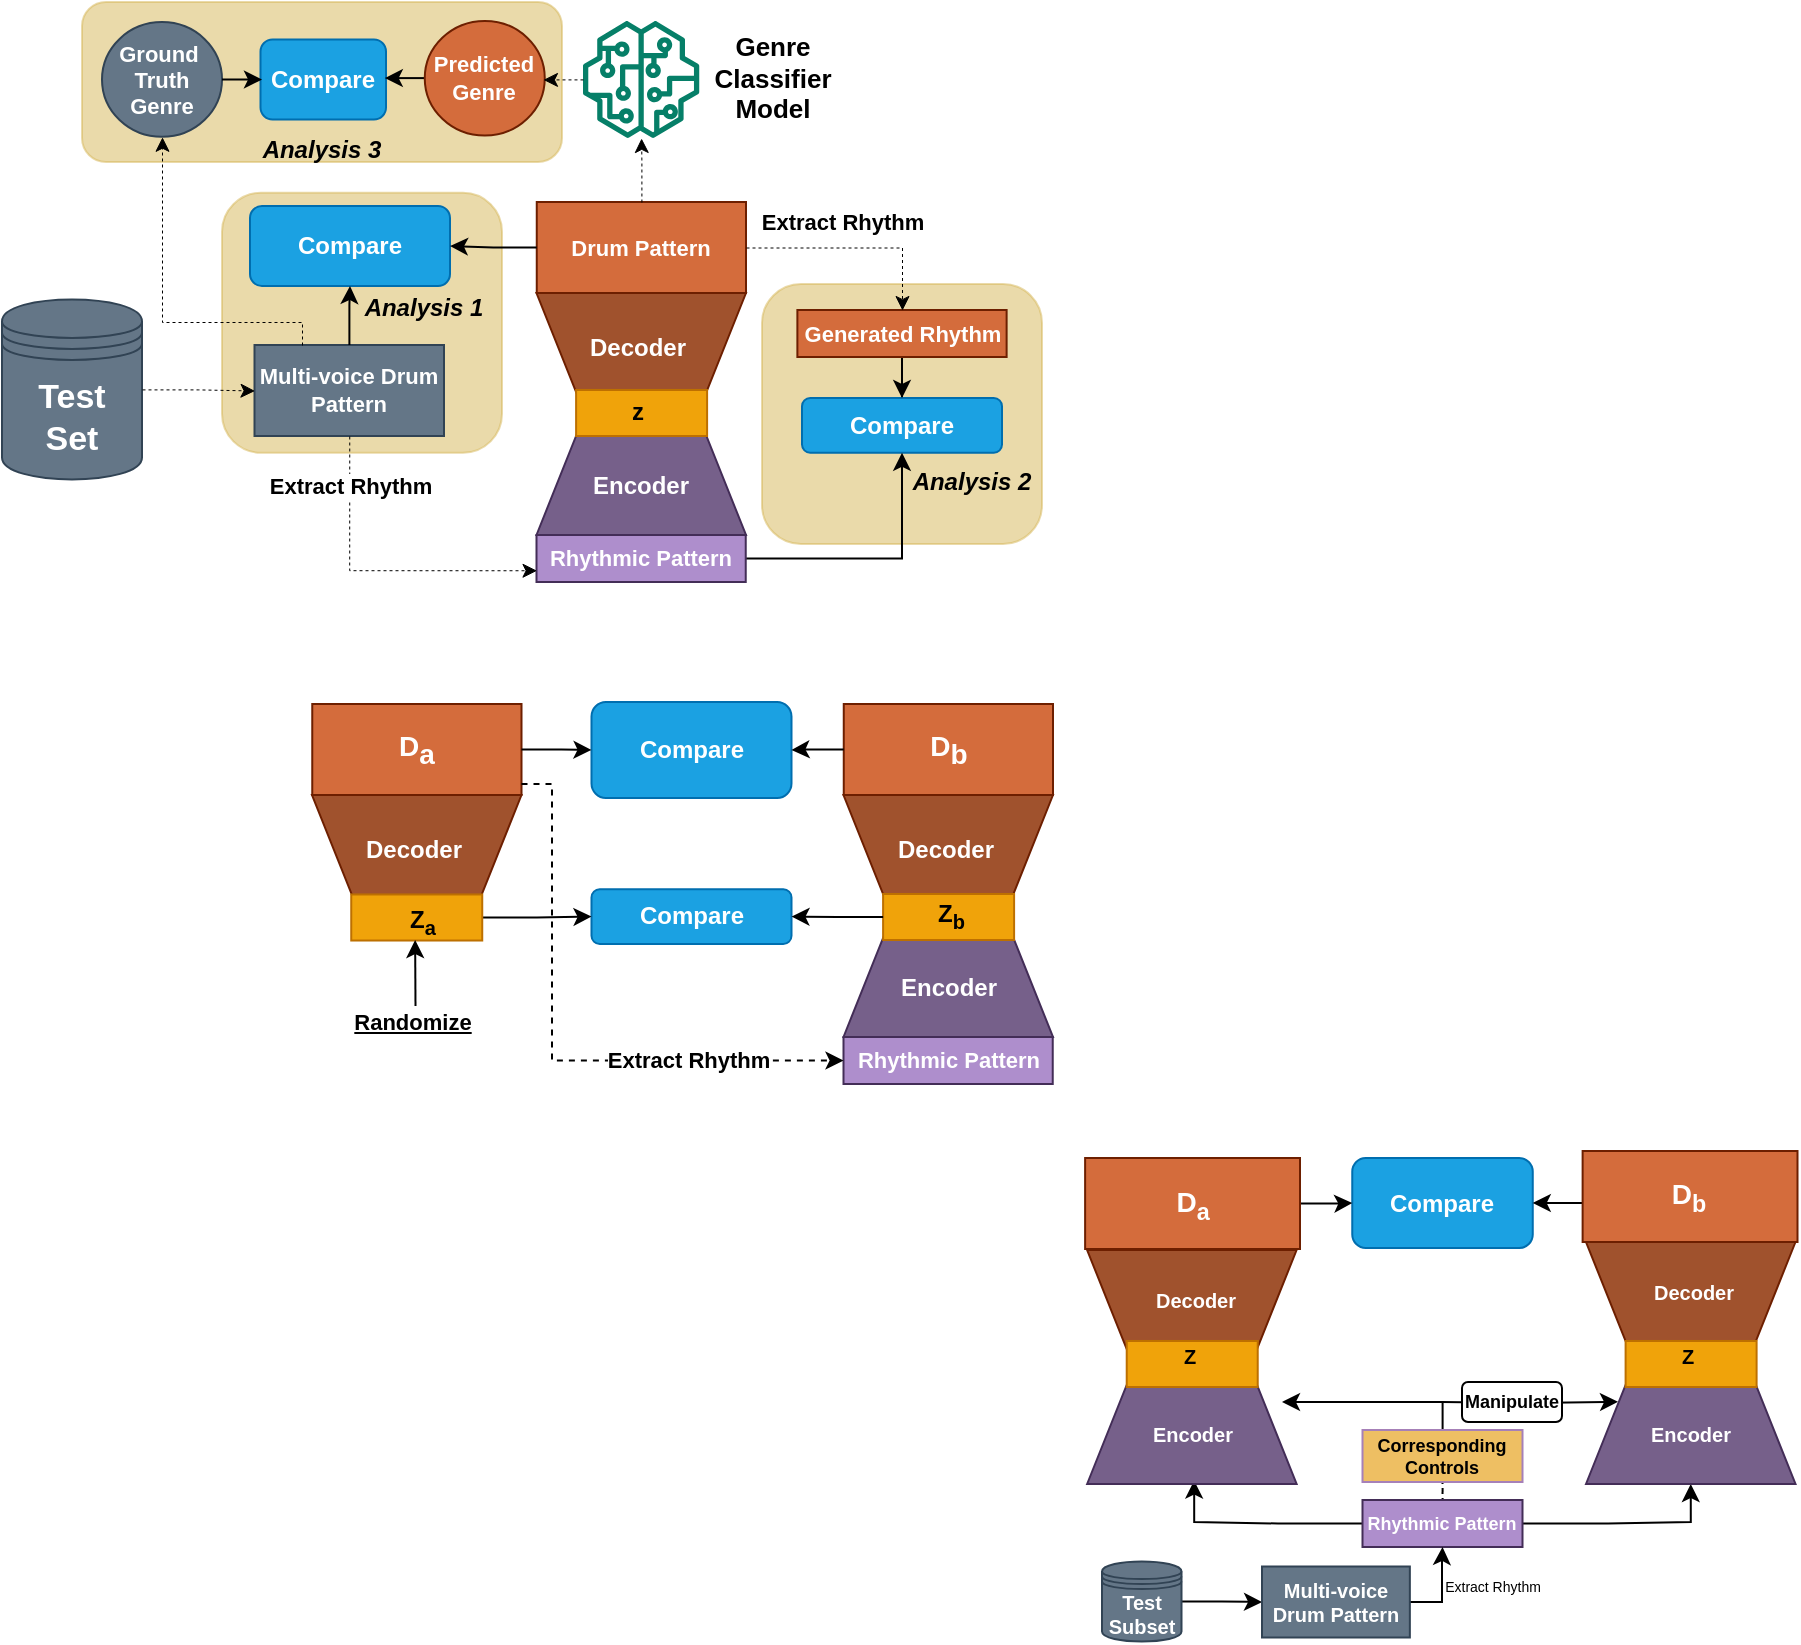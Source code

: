 <mxfile version="21.6.1" type="device">
  <diagram name="Page-1" id="zB9UREpVWNrtzUzA8oSV">
    <mxGraphModel dx="2045" dy="693" grid="1" gridSize="10" guides="1" tooltips="1" connect="1" arrows="1" fold="1" page="1" pageScale="1" pageWidth="850" pageHeight="1100" math="0" shadow="0">
      <root>
        <mxCell id="0" />
        <mxCell id="1" parent="0" />
        <mxCell id="BncB_QzJPJQLaCC8uEVZ-166" value="" style="group" parent="1" vertex="1" connectable="0">
          <mxGeometry x="55" y="550" width="370.5" height="191" as="geometry" />
        </mxCell>
        <mxCell id="BncB_QzJPJQLaCC8uEVZ-121" value="D&lt;sub style=&quot;font-size: 14px;&quot;&gt;a&lt;/sub&gt;" style="rounded=0;whiteSpace=wrap;html=1;fillColor=#D46C3C;fontStyle=1;fontSize=14;fontColor=#ffffff;strokeColor=#6D1F00;" parent="BncB_QzJPJQLaCC8uEVZ-166" vertex="1">
          <mxGeometry x="0.13" y="1" width="104.62" height="45.5" as="geometry" />
        </mxCell>
        <mxCell id="BncB_QzJPJQLaCC8uEVZ-144" value="D&lt;sub style=&quot;font-size: 14px;&quot;&gt;b&lt;/sub&gt;" style="rounded=0;whiteSpace=wrap;html=1;fillColor=#D46C3C;fontStyle=1;fontSize=14;fontColor=#ffffff;strokeColor=#6D1F00;" parent="BncB_QzJPJQLaCC8uEVZ-166" vertex="1">
          <mxGeometry x="265.88" y="1" width="104.62" height="45.5" as="geometry" />
        </mxCell>
        <mxCell id="BncB_QzJPJQLaCC8uEVZ-153" value="Rhythmic Pattern" style="rounded=0;whiteSpace=wrap;html=1;fillColor=#AE8ECC;fontStyle=1;fontSize=11;fontColor=#ffffff;strokeColor=#432D57;" parent="BncB_QzJPJQLaCC8uEVZ-166" vertex="1">
          <mxGeometry x="265.75" y="167.5" width="104.62" height="23.5" as="geometry" />
        </mxCell>
        <mxCell id="BncB_QzJPJQLaCC8uEVZ-158" style="edgeStyle=orthogonalEdgeStyle;rounded=0;orthogonalLoop=1;jettySize=auto;html=1;entryX=0;entryY=0.5;entryDx=0;entryDy=0;dashed=1;" parent="BncB_QzJPJQLaCC8uEVZ-166" source="BncB_QzJPJQLaCC8uEVZ-121" target="BncB_QzJPJQLaCC8uEVZ-153" edge="1">
          <mxGeometry relative="1" as="geometry">
            <Array as="points">
              <mxPoint x="120" y="41" />
              <mxPoint x="120" y="179" />
            </Array>
          </mxGeometry>
        </mxCell>
        <mxCell id="BncB_QzJPJQLaCC8uEVZ-172" value="Extract Rhythm" style="edgeLabel;html=1;align=center;verticalAlign=middle;resizable=0;points=[];fontStyle=1" parent="BncB_QzJPJQLaCC8uEVZ-158" vertex="1" connectable="0">
          <mxGeometry x="0.556" y="1" relative="1" as="geometry">
            <mxPoint x="-12" as="offset" />
          </mxGeometry>
        </mxCell>
        <mxCell id="BncB_QzJPJQLaCC8uEVZ-154" value="Compare" style="rounded=1;whiteSpace=wrap;html=1;fontStyle=1;fillColor=#1ba1e2;fontColor=#ffffff;strokeColor=#006EAF;" parent="BncB_QzJPJQLaCC8uEVZ-166" vertex="1">
          <mxGeometry x="139.75" y="93.62" width="100" height="27.38" as="geometry" />
        </mxCell>
        <mxCell id="BncB_QzJPJQLaCC8uEVZ-127" value="" style="group" parent="BncB_QzJPJQLaCC8uEVZ-166" vertex="1" connectable="0">
          <mxGeometry y="46.5" width="104.75" height="50" as="geometry" />
        </mxCell>
        <mxCell id="BncB_QzJPJQLaCC8uEVZ-128" value="" style="shape=trapezoid;perimeter=trapezoidPerimeter;whiteSpace=wrap;html=1;fixedSize=1;rotation=-180;fillColor=#a0522d;fontColor=#ffffff;strokeColor=#6D1F00;" parent="BncB_QzJPJQLaCC8uEVZ-127" vertex="1">
          <mxGeometry width="104.75" height="50" as="geometry" />
        </mxCell>
        <mxCell id="BncB_QzJPJQLaCC8uEVZ-129" value="&lt;span style=&quot;color: rgb(255, 255, 255); font-family: Helvetica; font-size: 12px; font-style: normal; font-variant-ligatures: normal; font-variant-caps: normal; letter-spacing: normal; orphans: 2; text-align: center; text-indent: 0px; text-transform: none; widows: 2; word-spacing: 0px; -webkit-text-stroke-width: 0px; background-color: rgb(160, 82, 45); text-decoration-thickness: initial; text-decoration-style: initial; text-decoration-color: initial; float: none; display: inline !important;&quot;&gt;Decoder&lt;/span&gt;" style="text;whiteSpace=wrap;html=1;fontStyle=1" parent="BncB_QzJPJQLaCC8uEVZ-127" vertex="1">
          <mxGeometry x="25.022" y="13.25" width="57.555" height="23.5" as="geometry" />
        </mxCell>
        <mxCell id="BncB_QzJPJQLaCC8uEVZ-160" style="edgeStyle=orthogonalEdgeStyle;rounded=0;orthogonalLoop=1;jettySize=auto;html=1;entryX=0;entryY=0.5;entryDx=0;entryDy=0;" parent="BncB_QzJPJQLaCC8uEVZ-166" source="BncB_QzJPJQLaCC8uEVZ-155" target="BncB_QzJPJQLaCC8uEVZ-154" edge="1">
          <mxGeometry relative="1" as="geometry" />
        </mxCell>
        <mxCell id="BncB_QzJPJQLaCC8uEVZ-155" value="" style="rounded=0;whiteSpace=wrap;html=1;fillColor=#f0a30a;fontColor=#000000;strokeColor=#BD7000;rotation=-90;" parent="BncB_QzJPJQLaCC8uEVZ-166" vertex="1">
          <mxGeometry x="40.86" y="75" width="23.02" height="65.5" as="geometry" />
        </mxCell>
        <mxCell id="BncB_QzJPJQLaCC8uEVZ-156" value="&lt;span style=&quot;color: rgb(0, 0, 0); font-family: Helvetica; font-size: 12px; font-style: normal; font-variant-ligatures: normal; font-variant-caps: normal; letter-spacing: normal; orphans: 2; text-align: center; text-indent: 0px; text-transform: none; widows: 2; word-spacing: 0px; -webkit-text-stroke-width: 0px; background-color: rgb(240, 163, 10); text-decoration-thickness: initial; text-decoration-style: initial; text-decoration-color: initial; float: none; display: inline !important;&quot;&gt;Z&lt;sub&gt;a&lt;/sub&gt;&lt;/span&gt;" style="text;whiteSpace=wrap;html=1;fontStyle=1" parent="BncB_QzJPJQLaCC8uEVZ-166" vertex="1">
          <mxGeometry x="46.684" y="94.5" width="11.511" height="23.5" as="geometry" />
        </mxCell>
        <mxCell id="BncB_QzJPJQLaCC8uEVZ-157" value="Randomize" style="edgeLabel;html=1;align=center;verticalAlign=middle;resizable=0;points=[];fontStyle=5" parent="BncB_QzJPJQLaCC8uEVZ-166" vertex="1" connectable="0">
          <mxGeometry x="58.197" y="156.003" as="geometry">
            <mxPoint x="-8" y="4" as="offset" />
          </mxGeometry>
        </mxCell>
        <mxCell id="BncB_QzJPJQLaCC8uEVZ-146" value="" style="group" parent="BncB_QzJPJQLaCC8uEVZ-166" vertex="1" connectable="0">
          <mxGeometry x="265.75" y="46.5" width="104.75" height="50" as="geometry" />
        </mxCell>
        <mxCell id="BncB_QzJPJQLaCC8uEVZ-147" value="" style="shape=trapezoid;perimeter=trapezoidPerimeter;whiteSpace=wrap;html=1;fixedSize=1;rotation=-180;fillColor=#a0522d;fontColor=#ffffff;strokeColor=#6D1F00;" parent="BncB_QzJPJQLaCC8uEVZ-146" vertex="1">
          <mxGeometry width="104.75" height="50" as="geometry" />
        </mxCell>
        <mxCell id="BncB_QzJPJQLaCC8uEVZ-148" value="&lt;span style=&quot;color: rgb(255, 255, 255); font-family: Helvetica; font-size: 12px; font-style: normal; font-variant-ligatures: normal; font-variant-caps: normal; letter-spacing: normal; orphans: 2; text-align: center; text-indent: 0px; text-transform: none; widows: 2; word-spacing: 0px; -webkit-text-stroke-width: 0px; background-color: rgb(160, 82, 45); text-decoration-thickness: initial; text-decoration-style: initial; text-decoration-color: initial; float: none; display: inline !important;&quot;&gt;Decoder&lt;/span&gt;" style="text;whiteSpace=wrap;html=1;fontStyle=1" parent="BncB_QzJPJQLaCC8uEVZ-146" vertex="1">
          <mxGeometry x="25.022" y="13.25" width="57.555" height="23.5" as="geometry" />
        </mxCell>
        <mxCell id="BncB_QzJPJQLaCC8uEVZ-149" value="" style="group" parent="BncB_QzJPJQLaCC8uEVZ-166" vertex="1" connectable="0">
          <mxGeometry x="265.75" y="91.5" width="104.75" height="76" as="geometry" />
        </mxCell>
        <mxCell id="BncB_QzJPJQLaCC8uEVZ-150" value="Encoder" style="shape=trapezoid;perimeter=trapezoidPerimeter;whiteSpace=wrap;html=1;fixedSize=1;rotation=0;fillColor=#76608a;fontColor=#ffffff;strokeColor=#432D57;fontStyle=1" parent="BncB_QzJPJQLaCC8uEVZ-149" vertex="1">
          <mxGeometry y="26" width="104.75" height="50" as="geometry" />
        </mxCell>
        <mxCell id="BncB_QzJPJQLaCC8uEVZ-151" value="" style="rounded=0;whiteSpace=wrap;html=1;fillColor=#f0a30a;fontColor=#000000;strokeColor=#BD7000;rotation=-90;" parent="BncB_QzJPJQLaCC8uEVZ-149" vertex="1">
          <mxGeometry x="41.04" y="-16.75" width="23.02" height="65.5" as="geometry" />
        </mxCell>
        <mxCell id="BncB_QzJPJQLaCC8uEVZ-152" value="&lt;span style=&quot;color: rgb(0, 0, 0); font-family: Helvetica; font-size: 12px; font-style: normal; font-variant-ligatures: normal; font-variant-caps: normal; letter-spacing: normal; orphans: 2; text-align: center; text-indent: 0px; text-transform: none; widows: 2; word-spacing: 0px; -webkit-text-stroke-width: 0px; background-color: rgb(240, 163, 10); text-decoration-thickness: initial; text-decoration-style: initial; text-decoration-color: initial; float: none; display: inline !important;&quot;&gt;Z&lt;span style=&quot;&quot;&gt;&lt;sub&gt;b&lt;/sub&gt;&lt;/span&gt;&lt;/span&gt;" style="text;whiteSpace=wrap;html=1;fontStyle=1" parent="BncB_QzJPJQLaCC8uEVZ-149" vertex="1">
          <mxGeometry x="45.044" width="11.511" height="23.5" as="geometry" />
        </mxCell>
        <mxCell id="BncB_QzJPJQLaCC8uEVZ-161" style="edgeStyle=orthogonalEdgeStyle;rounded=0;orthogonalLoop=1;jettySize=auto;html=1;entryX=1;entryY=0.5;entryDx=0;entryDy=0;" parent="BncB_QzJPJQLaCC8uEVZ-166" source="BncB_QzJPJQLaCC8uEVZ-151" target="BncB_QzJPJQLaCC8uEVZ-154" edge="1">
          <mxGeometry relative="1" as="geometry" />
        </mxCell>
        <mxCell id="BncB_QzJPJQLaCC8uEVZ-162" value="Compare" style="rounded=1;whiteSpace=wrap;html=1;fontStyle=1;fillColor=#1ba1e2;fontColor=#ffffff;strokeColor=#006EAF;" parent="BncB_QzJPJQLaCC8uEVZ-166" vertex="1">
          <mxGeometry x="139.75" width="100" height="48" as="geometry" />
        </mxCell>
        <mxCell id="BncB_QzJPJQLaCC8uEVZ-163" style="edgeStyle=orthogonalEdgeStyle;rounded=0;orthogonalLoop=1;jettySize=auto;html=1;entryX=0;entryY=0.5;entryDx=0;entryDy=0;" parent="BncB_QzJPJQLaCC8uEVZ-166" source="BncB_QzJPJQLaCC8uEVZ-121" target="BncB_QzJPJQLaCC8uEVZ-162" edge="1">
          <mxGeometry relative="1" as="geometry" />
        </mxCell>
        <mxCell id="BncB_QzJPJQLaCC8uEVZ-165" value="" style="endArrow=classic;html=1;rounded=0;entryX=0.25;entryY=1;entryDx=0;entryDy=0;" parent="BncB_QzJPJQLaCC8uEVZ-166" edge="1">
          <mxGeometry width="50" height="50" relative="1" as="geometry">
            <mxPoint x="51.75" y="152" as="sourcePoint" />
            <mxPoint x="51.562" y="119" as="targetPoint" />
          </mxGeometry>
        </mxCell>
        <mxCell id="BncB_QzJPJQLaCC8uEVZ-164" style="edgeStyle=orthogonalEdgeStyle;rounded=0;orthogonalLoop=1;jettySize=auto;html=1;entryX=1;entryY=0.5;entryDx=0;entryDy=0;" parent="BncB_QzJPJQLaCC8uEVZ-166" source="BncB_QzJPJQLaCC8uEVZ-144" target="BncB_QzJPJQLaCC8uEVZ-162" edge="1">
          <mxGeometry relative="1" as="geometry" />
        </mxCell>
        <mxCell id="BncB_QzJPJQLaCC8uEVZ-234" style="edgeStyle=orthogonalEdgeStyle;rounded=0;orthogonalLoop=1;jettySize=auto;html=1;entryX=0.5;entryY=1;entryDx=0;entryDy=0;" parent="1" source="BncB_QzJPJQLaCC8uEVZ-232" target="BncB_QzJPJQLaCC8uEVZ-291" edge="1">
          <mxGeometry relative="1" as="geometry">
            <mxPoint x="744.55" y="945.5" as="targetPoint" />
            <Array as="points">
              <mxPoint x="703" y="961" />
              <mxPoint x="744" y="960" />
            </Array>
          </mxGeometry>
        </mxCell>
        <mxCell id="BncB_QzJPJQLaCC8uEVZ-235" style="edgeStyle=orthogonalEdgeStyle;rounded=0;orthogonalLoop=1;jettySize=auto;html=1;entryX=0.511;entryY=0.966;entryDx=0;entryDy=0;entryPerimeter=0;" parent="1" source="BncB_QzJPJQLaCC8uEVZ-232" target="BncB_QzJPJQLaCC8uEVZ-300" edge="1">
          <mxGeometry relative="1" as="geometry">
            <mxPoint x="495" y="945.5" as="targetPoint" />
            <Array as="points">
              <mxPoint x="538" y="961" />
              <mxPoint x="496" y="960" />
            </Array>
          </mxGeometry>
        </mxCell>
        <mxCell id="BncB_QzJPJQLaCC8uEVZ-272" style="edgeStyle=orthogonalEdgeStyle;rounded=0;orthogonalLoop=1;jettySize=auto;html=1;entryX=0.5;entryY=1;entryDx=0;entryDy=0;dashed=1;dashPattern=1 4;endArrow=none;endFill=0;" parent="1" source="BncB_QzJPJQLaCC8uEVZ-232" target="BncB_QzJPJQLaCC8uEVZ-233" edge="1">
          <mxGeometry relative="1" as="geometry" />
        </mxCell>
        <mxCell id="BncB_QzJPJQLaCC8uEVZ-232" value="Rhythmic Pattern" style="rounded=0;whiteSpace=wrap;html=1;fillColor=#AE8ECC;fontStyle=1;fontSize=9;fontColor=#ffffff;strokeColor=#432D57;" parent="1" vertex="1">
          <mxGeometry x="580.25" y="949" width="80" height="23.5" as="geometry" />
        </mxCell>
        <mxCell id="BncB_QzJPJQLaCC8uEVZ-238" style="edgeStyle=orthogonalEdgeStyle;rounded=0;orthogonalLoop=1;jettySize=auto;html=1;" parent="1" source="BncB_QzJPJQLaCC8uEVZ-233" edge="1">
          <mxGeometry relative="1" as="geometry">
            <mxPoint x="540" y="900" as="targetPoint" />
            <Array as="points">
              <mxPoint x="620" y="900" />
            </Array>
          </mxGeometry>
        </mxCell>
        <mxCell id="BncB_QzJPJQLaCC8uEVZ-233" value="Corresponding&lt;br style=&quot;font-size: 9px;&quot;&gt;Controls" style="rounded=0;whiteSpace=wrap;html=1;fillColor=#eebf63;fontStyle=1;fontSize=9;strokeColor=#A680B8;fontColor=#000000;" parent="1" vertex="1">
          <mxGeometry x="580.25" y="914" width="80" height="26" as="geometry" />
        </mxCell>
        <mxCell id="BncB_QzJPJQLaCC8uEVZ-243" style="edgeStyle=orthogonalEdgeStyle;rounded=0;orthogonalLoop=1;jettySize=auto;html=1;entryX=0;entryY=0.75;entryDx=0;entryDy=0;" parent="1" edge="1">
          <mxGeometry relative="1" as="geometry">
            <mxPoint x="620" y="900" as="sourcePoint" />
            <mxPoint x="708" y="899.875" as="targetPoint" />
          </mxGeometry>
        </mxCell>
        <mxCell id="BncB_QzJPJQLaCC8uEVZ-241" value="&lt;b style=&quot;font-size: 9px;&quot;&gt;&lt;font style=&quot;font-size: 9px;&quot;&gt;Manipulate&lt;/font&gt;&lt;/b&gt;" style="rounded=1;whiteSpace=wrap;html=1;fontSize=9;" parent="1" vertex="1">
          <mxGeometry x="630" y="890" width="50" height="20" as="geometry" />
        </mxCell>
        <mxCell id="BncB_QzJPJQLaCC8uEVZ-246" value="Compare" style="rounded=1;whiteSpace=wrap;html=1;fontStyle=1;fillColor=#1ba1e2;fontColor=#ffffff;strokeColor=#006EAF;" parent="1" vertex="1">
          <mxGeometry x="575.13" y="778" width="90.25" height="45" as="geometry" />
        </mxCell>
        <mxCell id="BncB_QzJPJQLaCC8uEVZ-252" style="edgeStyle=orthogonalEdgeStyle;rounded=0;orthogonalLoop=1;jettySize=auto;html=1;entryX=0;entryY=0.5;entryDx=0;entryDy=0;" parent="1" source="BncB_QzJPJQLaCC8uEVZ-250" target="BncB_QzJPJQLaCC8uEVZ-251" edge="1">
          <mxGeometry relative="1" as="geometry" />
        </mxCell>
        <mxCell id="BncB_QzJPJQLaCC8uEVZ-250" value="Test Subset" style="shape=datastore;whiteSpace=wrap;html=1;fillColor=#647687;fontColor=#ffffff;strokeColor=#314354;fontStyle=1;fontSize=10;" parent="1" vertex="1">
          <mxGeometry x="450" y="979.75" width="39.75" height="40" as="geometry" />
        </mxCell>
        <mxCell id="BncB_QzJPJQLaCC8uEVZ-270" style="edgeStyle=orthogonalEdgeStyle;rounded=0;orthogonalLoop=1;jettySize=auto;html=1;entryX=0.5;entryY=1;entryDx=0;entryDy=0;" parent="1" source="BncB_QzJPJQLaCC8uEVZ-251" target="BncB_QzJPJQLaCC8uEVZ-232" edge="1">
          <mxGeometry relative="1" as="geometry">
            <Array as="points">
              <mxPoint x="620" y="1000" />
              <mxPoint x="620" y="980" />
              <mxPoint x="620" y="980" />
            </Array>
          </mxGeometry>
        </mxCell>
        <mxCell id="BncB_QzJPJQLaCC8uEVZ-271" value="Extract Rhythm" style="edgeLabel;html=1;align=center;verticalAlign=middle;resizable=0;points=[];fontSize=7;" parent="BncB_QzJPJQLaCC8uEVZ-270" vertex="1" connectable="0">
          <mxGeometry x="0.337" y="-1" relative="1" as="geometry">
            <mxPoint x="24" y="6" as="offset" />
          </mxGeometry>
        </mxCell>
        <mxCell id="BncB_QzJPJQLaCC8uEVZ-251" value="Multi-voice Drum Pattern" style="rounded=0;whiteSpace=wrap;html=1;fillColor=#647687;fontStyle=1;fontSize=10;fontColor=#ffffff;strokeColor=#314354;" parent="1" vertex="1">
          <mxGeometry x="530" y="982.25" width="73.93" height="35.5" as="geometry" />
        </mxCell>
        <mxCell id="BncB_QzJPJQLaCC8uEVZ-309" style="edgeStyle=orthogonalEdgeStyle;rounded=0;orthogonalLoop=1;jettySize=auto;html=1;entryX=0;entryY=0.5;entryDx=0;entryDy=0;" parent="1" source="BncB_QzJPJQLaCC8uEVZ-227" target="BncB_QzJPJQLaCC8uEVZ-246" edge="1">
          <mxGeometry relative="1" as="geometry" />
        </mxCell>
        <mxCell id="BncB_QzJPJQLaCC8uEVZ-227" value="&lt;font style=&quot;font-size: 14px;&quot;&gt;D&lt;sub&gt;a&lt;/sub&gt;&lt;/font&gt;" style="rounded=0;whiteSpace=wrap;html=1;fillColor=#D46C3C;fontStyle=1;fontSize=11;fontColor=#ffffff;strokeColor=#6D1F00;" parent="1" vertex="1">
          <mxGeometry x="441.56" y="778" width="107.44" height="45.5" as="geometry" />
        </mxCell>
        <mxCell id="BncB_QzJPJQLaCC8uEVZ-263" value="&lt;div style=&quot;text-align: center;&quot;&gt;&lt;font size=&quot;1&quot; color=&quot;#ffffff&quot; style=&quot;&quot;&gt;&lt;b style=&quot;font-size: 12px;&quot;&gt;Model&lt;/b&gt;&lt;/font&gt;&lt;/div&gt;" style="text;whiteSpace=wrap;html=1;labelBackgroundColor=none;fontSize=14;" parent="1" vertex="1">
          <mxGeometry x="471.504" y="888.5" width="52.506" height="40" as="geometry" />
        </mxCell>
        <mxCell id="BncB_QzJPJQLaCC8uEVZ-310" style="edgeStyle=orthogonalEdgeStyle;rounded=0;orthogonalLoop=1;jettySize=auto;html=1;entryX=1;entryY=0.5;entryDx=0;entryDy=0;" parent="1" source="BncB_QzJPJQLaCC8uEVZ-305" target="BncB_QzJPJQLaCC8uEVZ-246" edge="1">
          <mxGeometry relative="1" as="geometry">
            <Array as="points">
              <mxPoint x="670" y="800" />
            </Array>
          </mxGeometry>
        </mxCell>
        <mxCell id="BncB_QzJPJQLaCC8uEVZ-305" value="&lt;font style=&quot;font-size: 14px;&quot;&gt;D&lt;sub style=&quot;border-color: var(--border-color);&quot;&gt;b&lt;/sub&gt;&lt;/font&gt;" style="rounded=0;whiteSpace=wrap;html=1;fillColor=#D46C3C;fontStyle=1;fontSize=11;fontColor=#ffffff;strokeColor=#6D1F00;" parent="1" vertex="1">
          <mxGeometry x="690.31" y="774.5" width="107.44" height="45.5" as="geometry" />
        </mxCell>
        <mxCell id="BncB_QzJPJQLaCC8uEVZ-288" value="" style="shape=trapezoid;perimeter=trapezoidPerimeter;whiteSpace=wrap;html=1;fixedSize=1;rotation=-180;fillColor=#a0522d;fontColor=#ffffff;strokeColor=#6D1F00;" parent="1" vertex="1">
          <mxGeometry x="692" y="820" width="104.75" height="50" as="geometry" />
        </mxCell>
        <mxCell id="BncB_QzJPJQLaCC8uEVZ-289" value="&lt;span style=&quot;color: rgb(255, 255, 255); font-family: Helvetica; font-size: 10px; font-style: normal; font-variant-ligatures: normal; font-variant-caps: normal; letter-spacing: normal; orphans: 2; text-indent: 0px; text-transform: none; widows: 2; word-spacing: 0px; -webkit-text-stroke-width: 0px; background-color: rgb(160, 82, 45); text-decoration-thickness: initial; text-decoration-style: initial; text-decoration-color: initial; float: none; display: inline !important;&quot;&gt;Decoder&lt;/span&gt;" style="text;whiteSpace=wrap;html=1;fontStyle=1;fontSize=10;align=center;" parent="1" vertex="1">
          <mxGeometry x="717.022" y="833.25" width="57.555" height="23.5" as="geometry" />
        </mxCell>
        <mxCell id="BncB_QzJPJQLaCC8uEVZ-291" value="Encoder" style="shape=trapezoid;perimeter=trapezoidPerimeter;whiteSpace=wrap;html=1;fixedSize=1;rotation=0;fillColor=#76608a;fontColor=#ffffff;strokeColor=#432D57;fontStyle=1;fontSize=10;align=center;" parent="1" vertex="1">
          <mxGeometry x="692" y="891" width="104.75" height="50" as="geometry" />
        </mxCell>
        <mxCell id="BncB_QzJPJQLaCC8uEVZ-292" value="" style="rounded=0;whiteSpace=wrap;html=1;fillColor=#f0a30a;fontColor=#000000;strokeColor=#BD7000;rotation=-90;fontSize=10;align=center;" parent="1" vertex="1">
          <mxGeometry x="733.04" y="848.25" width="23.02" height="65.5" as="geometry" />
        </mxCell>
        <mxCell id="BncB_QzJPJQLaCC8uEVZ-293" value="&lt;div style=&quot;font-size: 10px;&quot;&gt;&lt;span style=&quot;background-color: rgb(240, 163, 10); font-size: 10px;&quot;&gt;Z&lt;/span&gt;&lt;/div&gt;" style="text;whiteSpace=wrap;html=1;fontStyle=1;fontSize=10;align=center;" parent="1" vertex="1">
          <mxGeometry x="737.044" y="865" width="11.511" height="23.5" as="geometry" />
        </mxCell>
        <mxCell id="BncB_QzJPJQLaCC8uEVZ-297" value="" style="shape=trapezoid;perimeter=trapezoidPerimeter;whiteSpace=wrap;html=1;fixedSize=1;rotation=-180;fillColor=#a0522d;fontColor=#ffffff;strokeColor=#6D1F00;" parent="1" vertex="1">
          <mxGeometry x="442.56" y="824" width="104.75" height="50" as="geometry" />
        </mxCell>
        <mxCell id="BncB_QzJPJQLaCC8uEVZ-298" value="&lt;span style=&quot;color: rgb(255, 255, 255); font-family: Helvetica; font-size: 10px; font-style: normal; font-variant-ligatures: normal; font-variant-caps: normal; letter-spacing: normal; orphans: 2; text-indent: 0px; text-transform: none; widows: 2; word-spacing: 0px; -webkit-text-stroke-width: 0px; background-color: rgb(160, 82, 45); text-decoration-thickness: initial; text-decoration-style: initial; text-decoration-color: initial; float: none; display: inline !important;&quot;&gt;Decoder&lt;/span&gt;" style="text;whiteSpace=wrap;html=1;fontStyle=1;fontSize=10;align=center;" parent="1" vertex="1">
          <mxGeometry x="467.582" y="837.25" width="57.555" height="23.5" as="geometry" />
        </mxCell>
        <mxCell id="BncB_QzJPJQLaCC8uEVZ-300" value="Encoder" style="shape=trapezoid;perimeter=trapezoidPerimeter;whiteSpace=wrap;html=1;fixedSize=1;rotation=0;fillColor=#76608a;fontColor=#ffffff;strokeColor=#432D57;fontStyle=1;fontSize=10;align=center;" parent="1" vertex="1">
          <mxGeometry x="442.56" y="891" width="104.75" height="50" as="geometry" />
        </mxCell>
        <mxCell id="BncB_QzJPJQLaCC8uEVZ-301" value="" style="rounded=0;whiteSpace=wrap;html=1;fillColor=#f0a30a;fontColor=#000000;strokeColor=#BD7000;rotation=-90;" parent="1" vertex="1">
          <mxGeometry x="483.6" y="848.25" width="23.02" height="65.5" as="geometry" />
        </mxCell>
        <mxCell id="BncB_QzJPJQLaCC8uEVZ-302" value="&lt;div style=&quot;font-size: 10px;&quot;&gt;&lt;span style=&quot;background-color: rgb(240, 163, 10); font-size: 10px;&quot;&gt;Z&lt;/span&gt;&lt;/div&gt;" style="text;whiteSpace=wrap;html=1;fontStyle=1;fontSize=10;align=center;" parent="1" vertex="1">
          <mxGeometry x="487.604" y="865" width="11.511" height="23.5" as="geometry" />
        </mxCell>
        <mxCell id="4qW4U4iWuRVh5vW-uya8-24" value="" style="group" vertex="1" connectable="0" parent="1">
          <mxGeometry x="-100" y="200" width="530" height="290" as="geometry" />
        </mxCell>
        <mxCell id="4qW4U4iWuRVh5vW-uya8-21" value="" style="rounded=1;whiteSpace=wrap;html=1;fillColor=#D6B656;strokeColor=#d6b656;opacity=50;" vertex="1" parent="4qW4U4iWuRVh5vW-uya8-24">
          <mxGeometry x="40" width="240" height="80" as="geometry" />
        </mxCell>
        <mxCell id="4qW4U4iWuRVh5vW-uya8-19" value="" style="rounded=1;whiteSpace=wrap;html=1;fillColor=#D6B656;strokeColor=#d6b656;opacity=50;" vertex="1" parent="4qW4U4iWuRVh5vW-uya8-24">
          <mxGeometry x="380" y="141" width="140" height="130" as="geometry" />
        </mxCell>
        <mxCell id="4qW4U4iWuRVh5vW-uya8-17" value="" style="rounded=1;whiteSpace=wrap;html=1;fillColor=#D6B656;strokeColor=#d6b656;opacity=50;" vertex="1" parent="4qW4U4iWuRVh5vW-uya8-24">
          <mxGeometry x="110" y="95.38" width="140" height="130" as="geometry" />
        </mxCell>
        <mxCell id="4qW4U4iWuRVh5vW-uya8-20" value="&lt;b&gt;Analysis 1&lt;/b&gt;" style="text;html=1;strokeColor=none;fillColor=none;align=center;verticalAlign=middle;whiteSpace=wrap;rounded=0;fontStyle=2" vertex="1" parent="4qW4U4iWuRVh5vW-uya8-24">
          <mxGeometry x="166" y="138" width="90" height="30" as="geometry" />
        </mxCell>
        <mxCell id="BncB_QzJPJQLaCC8uEVZ-277" value="Compare" style="rounded=1;whiteSpace=wrap;html=1;fontStyle=1;fillColor=#1ba1e2;fontColor=#ffffff;strokeColor=#006EAF;" parent="4qW4U4iWuRVh5vW-uya8-24" vertex="1">
          <mxGeometry x="400" y="198" width="100" height="27.38" as="geometry" />
        </mxCell>
        <mxCell id="BncB_QzJPJQLaCC8uEVZ-283" style="edgeStyle=orthogonalEdgeStyle;rounded=0;orthogonalLoop=1;jettySize=auto;html=1;entryX=0.5;entryY=0;entryDx=0;entryDy=0;" parent="4qW4U4iWuRVh5vW-uya8-24" source="BncB_QzJPJQLaCC8uEVZ-281" target="BncB_QzJPJQLaCC8uEVZ-277" edge="1">
          <mxGeometry relative="1" as="geometry" />
        </mxCell>
        <mxCell id="BncB_QzJPJQLaCC8uEVZ-281" value="Generated Rhythm" style="rounded=0;whiteSpace=wrap;html=1;fillColor=#D46C3C;fontStyle=1;fontSize=11;fontColor=#ffffff;strokeColor=#6D1F00;" parent="4qW4U4iWuRVh5vW-uya8-24" vertex="1">
          <mxGeometry x="397.69" y="154" width="104.62" height="23.5" as="geometry" />
        </mxCell>
        <mxCell id="BncB_QzJPJQLaCC8uEVZ-282" style="edgeStyle=orthogonalEdgeStyle;rounded=0;orthogonalLoop=1;jettySize=auto;html=1;entryX=0.5;entryY=1;entryDx=0;entryDy=0;" parent="4qW4U4iWuRVh5vW-uya8-24" source="BncB_QzJPJQLaCC8uEVZ-107" target="BncB_QzJPJQLaCC8uEVZ-277" edge="1">
          <mxGeometry relative="1" as="geometry" />
        </mxCell>
        <mxCell id="BncB_QzJPJQLaCC8uEVZ-4" value="&lt;font style=&quot;font-size: 17px;&quot;&gt;Test &lt;br&gt;Set&lt;/font&gt;" style="shape=datastore;whiteSpace=wrap;html=1;fillColor=#647687;fontColor=#ffffff;strokeColor=#314354;fontStyle=1" parent="4qW4U4iWuRVh5vW-uya8-24" vertex="1">
          <mxGeometry y="148.69" width="70" height="90" as="geometry" />
        </mxCell>
        <mxCell id="BncB_QzJPJQLaCC8uEVZ-92" value="Drum Pattern" style="rounded=0;whiteSpace=wrap;html=1;fillColor=#D46C3C;fontStyle=1;fontSize=11;fontColor=#ffffff;strokeColor=#6D1F00;" parent="4qW4U4iWuRVh5vW-uya8-24" vertex="1">
          <mxGeometry x="267.38" y="100" width="104.62" height="45.5" as="geometry" />
        </mxCell>
        <mxCell id="BncB_QzJPJQLaCC8uEVZ-279" style="edgeStyle=orthogonalEdgeStyle;rounded=0;orthogonalLoop=1;jettySize=auto;html=1;entryX=0.5;entryY=0;entryDx=0;entryDy=0;fontStyle=1;dashed=1;strokeWidth=0.5;" parent="4qW4U4iWuRVh5vW-uya8-24" source="BncB_QzJPJQLaCC8uEVZ-92" target="BncB_QzJPJQLaCC8uEVZ-281" edge="1">
          <mxGeometry relative="1" as="geometry">
            <mxPoint x="450" y="150" as="targetPoint" />
          </mxGeometry>
        </mxCell>
        <mxCell id="BncB_QzJPJQLaCC8uEVZ-280" value="Extract Rhythm" style="edgeLabel;html=1;align=center;verticalAlign=middle;resizable=0;points=[];fontStyle=1" parent="BncB_QzJPJQLaCC8uEVZ-279" vertex="1" connectable="0">
          <mxGeometry x="-0.121" relative="1" as="geometry">
            <mxPoint y="-13" as="offset" />
          </mxGeometry>
        </mxCell>
        <mxCell id="BncB_QzJPJQLaCC8uEVZ-104" value="Multi-voice Drum Pattern" style="rounded=0;whiteSpace=wrap;html=1;fillColor=#647687;fontStyle=1;fontSize=11;fontColor=#ffffff;strokeColor=#314354;" parent="4qW4U4iWuRVh5vW-uya8-24" vertex="1">
          <mxGeometry x="126.25" y="171.5" width="94.75" height="45.5" as="geometry" />
        </mxCell>
        <mxCell id="BncB_QzJPJQLaCC8uEVZ-109" value="" style="edgeStyle=orthogonalEdgeStyle;rounded=0;orthogonalLoop=1;jettySize=auto;html=1;dashed=1;strokeWidth=0.5;" parent="4qW4U4iWuRVh5vW-uya8-24" source="BncB_QzJPJQLaCC8uEVZ-4" target="BncB_QzJPJQLaCC8uEVZ-104" edge="1">
          <mxGeometry relative="1" as="geometry" />
        </mxCell>
        <mxCell id="BncB_QzJPJQLaCC8uEVZ-106" value="" style="group" parent="4qW4U4iWuRVh5vW-uya8-24" vertex="1" connectable="0">
          <mxGeometry x="267.25" y="145.5" width="104.75" height="121" as="geometry" />
        </mxCell>
        <mxCell id="BncB_QzJPJQLaCC8uEVZ-77" value="" style="group" parent="BncB_QzJPJQLaCC8uEVZ-106" vertex="1" connectable="0">
          <mxGeometry width="104.75" height="50" as="geometry" />
        </mxCell>
        <mxCell id="BncB_QzJPJQLaCC8uEVZ-73" value="" style="shape=trapezoid;perimeter=trapezoidPerimeter;whiteSpace=wrap;html=1;fixedSize=1;rotation=-180;fillColor=#a0522d;fontColor=#ffffff;strokeColor=#6D1F00;" parent="BncB_QzJPJQLaCC8uEVZ-77" vertex="1">
          <mxGeometry width="104.75" height="50" as="geometry" />
        </mxCell>
        <mxCell id="BncB_QzJPJQLaCC8uEVZ-75" value="&lt;span style=&quot;color: rgb(255, 255, 255); font-family: Helvetica; font-size: 12px; font-style: normal; font-variant-ligatures: normal; font-variant-caps: normal; letter-spacing: normal; orphans: 2; text-align: center; text-indent: 0px; text-transform: none; widows: 2; word-spacing: 0px; -webkit-text-stroke-width: 0px; background-color: rgb(160, 82, 45); text-decoration-thickness: initial; text-decoration-style: initial; text-decoration-color: initial; float: none; display: inline !important;&quot;&gt;Decoder&lt;/span&gt;" style="text;whiteSpace=wrap;html=1;fontStyle=1" parent="BncB_QzJPJQLaCC8uEVZ-77" vertex="1">
          <mxGeometry x="25.022" y="13.25" width="57.555" height="23.5" as="geometry" />
        </mxCell>
        <mxCell id="BncB_QzJPJQLaCC8uEVZ-105" value="" style="group" parent="BncB_QzJPJQLaCC8uEVZ-106" vertex="1" connectable="0">
          <mxGeometry y="45" width="104.75" height="76" as="geometry" />
        </mxCell>
        <mxCell id="BncB_QzJPJQLaCC8uEVZ-68" value="Encoder" style="shape=trapezoid;perimeter=trapezoidPerimeter;whiteSpace=wrap;html=1;fixedSize=1;rotation=0;fillColor=#76608a;fontColor=#ffffff;strokeColor=#432D57;fontStyle=1" parent="BncB_QzJPJQLaCC8uEVZ-105" vertex="1">
          <mxGeometry y="26" width="104.75" height="50" as="geometry" />
        </mxCell>
        <mxCell id="BncB_QzJPJQLaCC8uEVZ-71" value="" style="rounded=0;whiteSpace=wrap;html=1;fillColor=#f0a30a;fontColor=#000000;strokeColor=#BD7000;rotation=-90;" parent="BncB_QzJPJQLaCC8uEVZ-105" vertex="1">
          <mxGeometry x="41.04" y="-17.75" width="23.02" height="65.5" as="geometry" />
        </mxCell>
        <mxCell id="BncB_QzJPJQLaCC8uEVZ-76" value="&lt;span style=&quot;color: rgb(0, 0, 0); font-family: Helvetica; font-size: 12px; font-style: normal; font-variant-ligatures: normal; font-variant-caps: normal; letter-spacing: normal; orphans: 2; text-align: center; text-indent: 0px; text-transform: none; widows: 2; word-spacing: 0px; -webkit-text-stroke-width: 0px; background-color: rgb(240, 163, 10); text-decoration-thickness: initial; text-decoration-style: initial; text-decoration-color: initial; float: none; display: inline !important;&quot;&gt;z&lt;/span&gt;" style="text;whiteSpace=wrap;html=1;fontStyle=1" parent="BncB_QzJPJQLaCC8uEVZ-105" vertex="1">
          <mxGeometry x="46.044" width="11.511" height="23.5" as="geometry" />
        </mxCell>
        <mxCell id="BncB_QzJPJQLaCC8uEVZ-107" value="Rhythmic Pattern" style="rounded=0;whiteSpace=wrap;html=1;fillColor=#AE8ECC;fontStyle=1;fontSize=11;fontColor=#ffffff;strokeColor=#432D57;" parent="4qW4U4iWuRVh5vW-uya8-24" vertex="1">
          <mxGeometry x="267.25" y="266.5" width="104.62" height="23.5" as="geometry" />
        </mxCell>
        <mxCell id="BncB_QzJPJQLaCC8uEVZ-111" style="edgeStyle=orthogonalEdgeStyle;rounded=0;orthogonalLoop=1;jettySize=auto;html=1;entryX=0;entryY=0.75;entryDx=0;entryDy=0;exitX=0.5;exitY=1;exitDx=0;exitDy=0;dashed=1;strokeWidth=0.5;" parent="4qW4U4iWuRVh5vW-uya8-24" source="BncB_QzJPJQLaCC8uEVZ-104" target="BncB_QzJPJQLaCC8uEVZ-107" edge="1">
          <mxGeometry relative="1" as="geometry">
            <Array as="points">
              <mxPoint x="174" y="284" />
            </Array>
          </mxGeometry>
        </mxCell>
        <mxCell id="BncB_QzJPJQLaCC8uEVZ-112" value="Extract Rhythm" style="edgeLabel;html=1;align=center;verticalAlign=middle;resizable=0;points=[];fontStyle=1" parent="BncB_QzJPJQLaCC8uEVZ-111" vertex="1" connectable="0">
          <mxGeometry x="-0.687" relative="1" as="geometry">
            <mxPoint as="offset" />
          </mxGeometry>
        </mxCell>
        <mxCell id="BncB_QzJPJQLaCC8uEVZ-116" value="Compare" style="rounded=1;whiteSpace=wrap;html=1;fontStyle=1;fillColor=#1ba1e2;fontColor=#ffffff;strokeColor=#006EAF;" parent="4qW4U4iWuRVh5vW-uya8-24" vertex="1">
          <mxGeometry x="124" y="102" width="100" height="40" as="geometry" />
        </mxCell>
        <mxCell id="BncB_QzJPJQLaCC8uEVZ-113" style="edgeStyle=orthogonalEdgeStyle;rounded=0;orthogonalLoop=1;jettySize=auto;html=1;entryX=1;entryY=0.5;entryDx=0;entryDy=0;" parent="4qW4U4iWuRVh5vW-uya8-24" source="BncB_QzJPJQLaCC8uEVZ-92" target="BncB_QzJPJQLaCC8uEVZ-116" edge="1">
          <mxGeometry relative="1" as="geometry">
            <mxPoint x="182" y="123" as="targetPoint" />
          </mxGeometry>
        </mxCell>
        <mxCell id="BncB_QzJPJQLaCC8uEVZ-117" style="edgeStyle=orthogonalEdgeStyle;rounded=0;orthogonalLoop=1;jettySize=auto;html=1;entryX=0.5;entryY=1;entryDx=0;entryDy=0;" parent="4qW4U4iWuRVh5vW-uya8-24" source="BncB_QzJPJQLaCC8uEVZ-104" target="BncB_QzJPJQLaCC8uEVZ-116" edge="1">
          <mxGeometry relative="1" as="geometry" />
        </mxCell>
        <mxCell id="4qW4U4iWuRVh5vW-uya8-3" value="" style="sketch=0;outlineConnect=0;fontColor=#232F3E;gradientColor=none;fillColor=#067F68;strokeColor=none;dashed=0;verticalLabelPosition=bottom;verticalAlign=top;align=center;html=1;fontSize=12;fontStyle=0;aspect=fixed;pointerEvents=1;shape=mxgraph.aws4.sagemaker_model;" vertex="1" parent="4qW4U4iWuRVh5vW-uya8-24">
          <mxGeometry x="290.28" y="9.44" width="58.56" height="58.56" as="geometry" />
        </mxCell>
        <mxCell id="4qW4U4iWuRVh5vW-uya8-4" style="edgeStyle=orthogonalEdgeStyle;rounded=0;orthogonalLoop=1;jettySize=auto;html=1;dashed=1;strokeWidth=0.5;" edge="1" parent="4qW4U4iWuRVh5vW-uya8-24" source="BncB_QzJPJQLaCC8uEVZ-92" target="4qW4U4iWuRVh5vW-uya8-3">
          <mxGeometry relative="1" as="geometry" />
        </mxCell>
        <mxCell id="4qW4U4iWuRVh5vW-uya8-7" value="&lt;div style=&quot;border-color: var(--border-color); color: rgb(0, 0, 0);&quot;&gt;&lt;span style=&quot;border-color: var(--border-color);&quot;&gt;&lt;font style=&quot;border-color: var(--border-color); font-size: 11px;&quot; color=&quot;#ffffff&quot;&gt;Ground&amp;nbsp;&lt;/font&gt;&lt;/span&gt;&lt;/div&gt;&lt;div style=&quot;border-color: var(--border-color); color: rgb(0, 0, 0);&quot;&gt;&lt;span style=&quot;border-color: var(--border-color);&quot;&gt;&lt;span style=&quot;border-color: var(--border-color);&quot;&gt;&lt;font style=&quot;border-color: var(--border-color); font-size: 11px;&quot; color=&quot;#ffffff&quot;&gt;Truth&lt;/font&gt;&lt;/span&gt;&lt;/span&gt;&lt;/div&gt;&lt;div style=&quot;border-color: var(--border-color); color: rgb(0, 0, 0);&quot;&gt;&lt;span style=&quot;border-color: var(--border-color);&quot;&gt;&lt;span style=&quot;border-color: var(--border-color);&quot;&gt;&lt;font style=&quot;border-color: var(--border-color); font-size: 11px;&quot; color=&quot;#ffffff&quot;&gt;Genre&lt;/font&gt;&lt;/span&gt;&lt;/span&gt;&lt;/div&gt;" style="ellipse;whiteSpace=wrap;html=1;fontSize=11;fillColor=#647687;strokeColor=#314354;fontColor=#ffffff;rounded=0;fontStyle=1;" vertex="1" parent="4qW4U4iWuRVh5vW-uya8-24">
          <mxGeometry x="50" y="10.06" width="60" height="57.33" as="geometry" />
        </mxCell>
        <mxCell id="4qW4U4iWuRVh5vW-uya8-10" style="edgeStyle=orthogonalEdgeStyle;rounded=0;orthogonalLoop=1;jettySize=auto;html=1;entryX=0.5;entryY=1;entryDx=0;entryDy=0;dashed=1;strokeWidth=0.5;" edge="1" parent="4qW4U4iWuRVh5vW-uya8-24" source="BncB_QzJPJQLaCC8uEVZ-104" target="4qW4U4iWuRVh5vW-uya8-7">
          <mxGeometry relative="1" as="geometry">
            <Array as="points">
              <mxPoint x="150" y="160" />
              <mxPoint x="80" y="160" />
            </Array>
          </mxGeometry>
        </mxCell>
        <mxCell id="4qW4U4iWuRVh5vW-uya8-9" value="Compare" style="rounded=1;whiteSpace=wrap;html=1;fontStyle=1;fillColor=#1ba1e2;fontColor=#ffffff;strokeColor=#006EAF;" vertex="1" parent="4qW4U4iWuRVh5vW-uya8-24">
          <mxGeometry x="129.25" y="18.72" width="62.75" height="40" as="geometry" />
        </mxCell>
        <mxCell id="4qW4U4iWuRVh5vW-uya8-11" style="edgeStyle=orthogonalEdgeStyle;rounded=0;orthogonalLoop=1;jettySize=auto;html=1;entryX=0;entryY=0.5;entryDx=0;entryDy=0;" edge="1" parent="4qW4U4iWuRVh5vW-uya8-24" source="4qW4U4iWuRVh5vW-uya8-7" target="4qW4U4iWuRVh5vW-uya8-9">
          <mxGeometry relative="1" as="geometry" />
        </mxCell>
        <mxCell id="4qW4U4iWuRVh5vW-uya8-16" style="edgeStyle=orthogonalEdgeStyle;rounded=0;orthogonalLoop=1;jettySize=auto;html=1;entryX=1;entryY=0.5;entryDx=0;entryDy=0;" edge="1" parent="4qW4U4iWuRVh5vW-uya8-24" source="4qW4U4iWuRVh5vW-uya8-13" target="4qW4U4iWuRVh5vW-uya8-9">
          <mxGeometry relative="1" as="geometry" />
        </mxCell>
        <mxCell id="4qW4U4iWuRVh5vW-uya8-13" value="&lt;div style=&quot;border-color: var(--border-color);&quot;&gt;Predicted&lt;/div&gt;&lt;div style=&quot;border-color: var(--border-color); color: rgb(0, 0, 0);&quot;&gt;&lt;span style=&quot;border-color: var(--border-color);&quot;&gt;&lt;span style=&quot;border-color: var(--border-color);&quot;&gt;&lt;font style=&quot;border-color: var(--border-color); font-size: 11px;&quot; color=&quot;#ffffff&quot;&gt;Genre&lt;/font&gt;&lt;/span&gt;&lt;/span&gt;&lt;/div&gt;" style="ellipse;whiteSpace=wrap;html=1;fontSize=11;fillColor=#D46C3C;strokeColor=#6D1F00;fontColor=#ffffff;rounded=0;fontStyle=1;" vertex="1" parent="4qW4U4iWuRVh5vW-uya8-24">
          <mxGeometry x="211.38" y="9.44" width="60" height="57.33" as="geometry" />
        </mxCell>
        <mxCell id="4qW4U4iWuRVh5vW-uya8-18" value="&lt;b&gt;Analysis 2&lt;/b&gt;" style="text;html=1;strokeColor=none;fillColor=none;align=center;verticalAlign=middle;whiteSpace=wrap;rounded=0;fontStyle=2" vertex="1" parent="4qW4U4iWuRVh5vW-uya8-24">
          <mxGeometry x="440" y="225.38" width="90" height="30" as="geometry" />
        </mxCell>
        <mxCell id="4qW4U4iWuRVh5vW-uya8-22" value="&lt;b&gt;Analysis 3&lt;/b&gt;" style="text;html=1;strokeColor=none;fillColor=none;align=center;verticalAlign=middle;whiteSpace=wrap;rounded=0;fontStyle=2" vertex="1" parent="4qW4U4iWuRVh5vW-uya8-24">
          <mxGeometry x="115" y="58.72" width="90" height="30" as="geometry" />
        </mxCell>
        <mxCell id="4qW4U4iWuRVh5vW-uya8-23" value="Genre &lt;br style=&quot;font-size: 13px;&quot;&gt;Classifier&lt;br style=&quot;font-size: 13px;&quot;&gt;Model" style="edgeLabel;html=1;align=center;verticalAlign=middle;resizable=0;points=[];fontStyle=1;fontSize=13;" vertex="1" connectable="0" parent="4qW4U4iWuRVh5vW-uya8-24">
          <mxGeometry x="440.001" y="80.001" as="geometry">
            <mxPoint x="-55" y="-42" as="offset" />
          </mxGeometry>
        </mxCell>
        <mxCell id="4qW4U4iWuRVh5vW-uya8-15" style="edgeStyle=orthogonalEdgeStyle;rounded=0;orthogonalLoop=1;jettySize=auto;html=1;dashed=1;strokeWidth=0.5;" edge="1" parent="4qW4U4iWuRVh5vW-uya8-24" source="4qW4U4iWuRVh5vW-uya8-3" target="4qW4U4iWuRVh5vW-uya8-13">
          <mxGeometry relative="1" as="geometry" />
        </mxCell>
      </root>
    </mxGraphModel>
  </diagram>
</mxfile>
